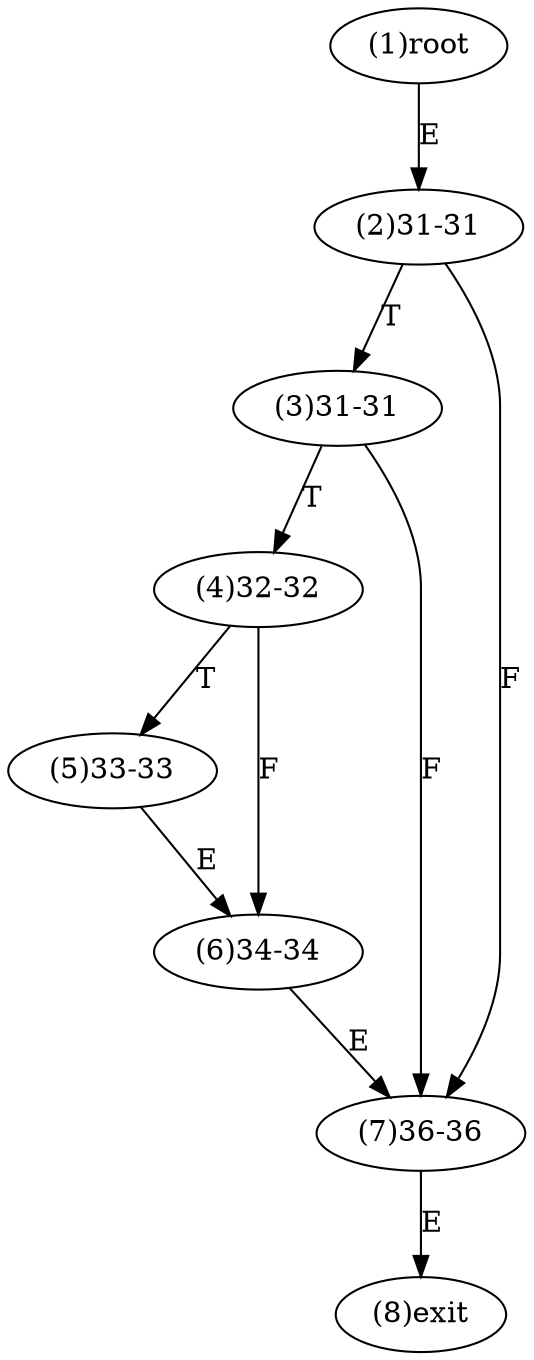 digraph "" { 
1[ label="(1)root"];
2[ label="(2)31-31"];
3[ label="(3)31-31"];
4[ label="(4)32-32"];
5[ label="(5)33-33"];
6[ label="(6)34-34"];
7[ label="(7)36-36"];
8[ label="(8)exit"];
1->2[ label="E"];
2->7[ label="F"];
2->3[ label="T"];
3->7[ label="F"];
3->4[ label="T"];
4->6[ label="F"];
4->5[ label="T"];
5->6[ label="E"];
6->7[ label="E"];
7->8[ label="E"];
}